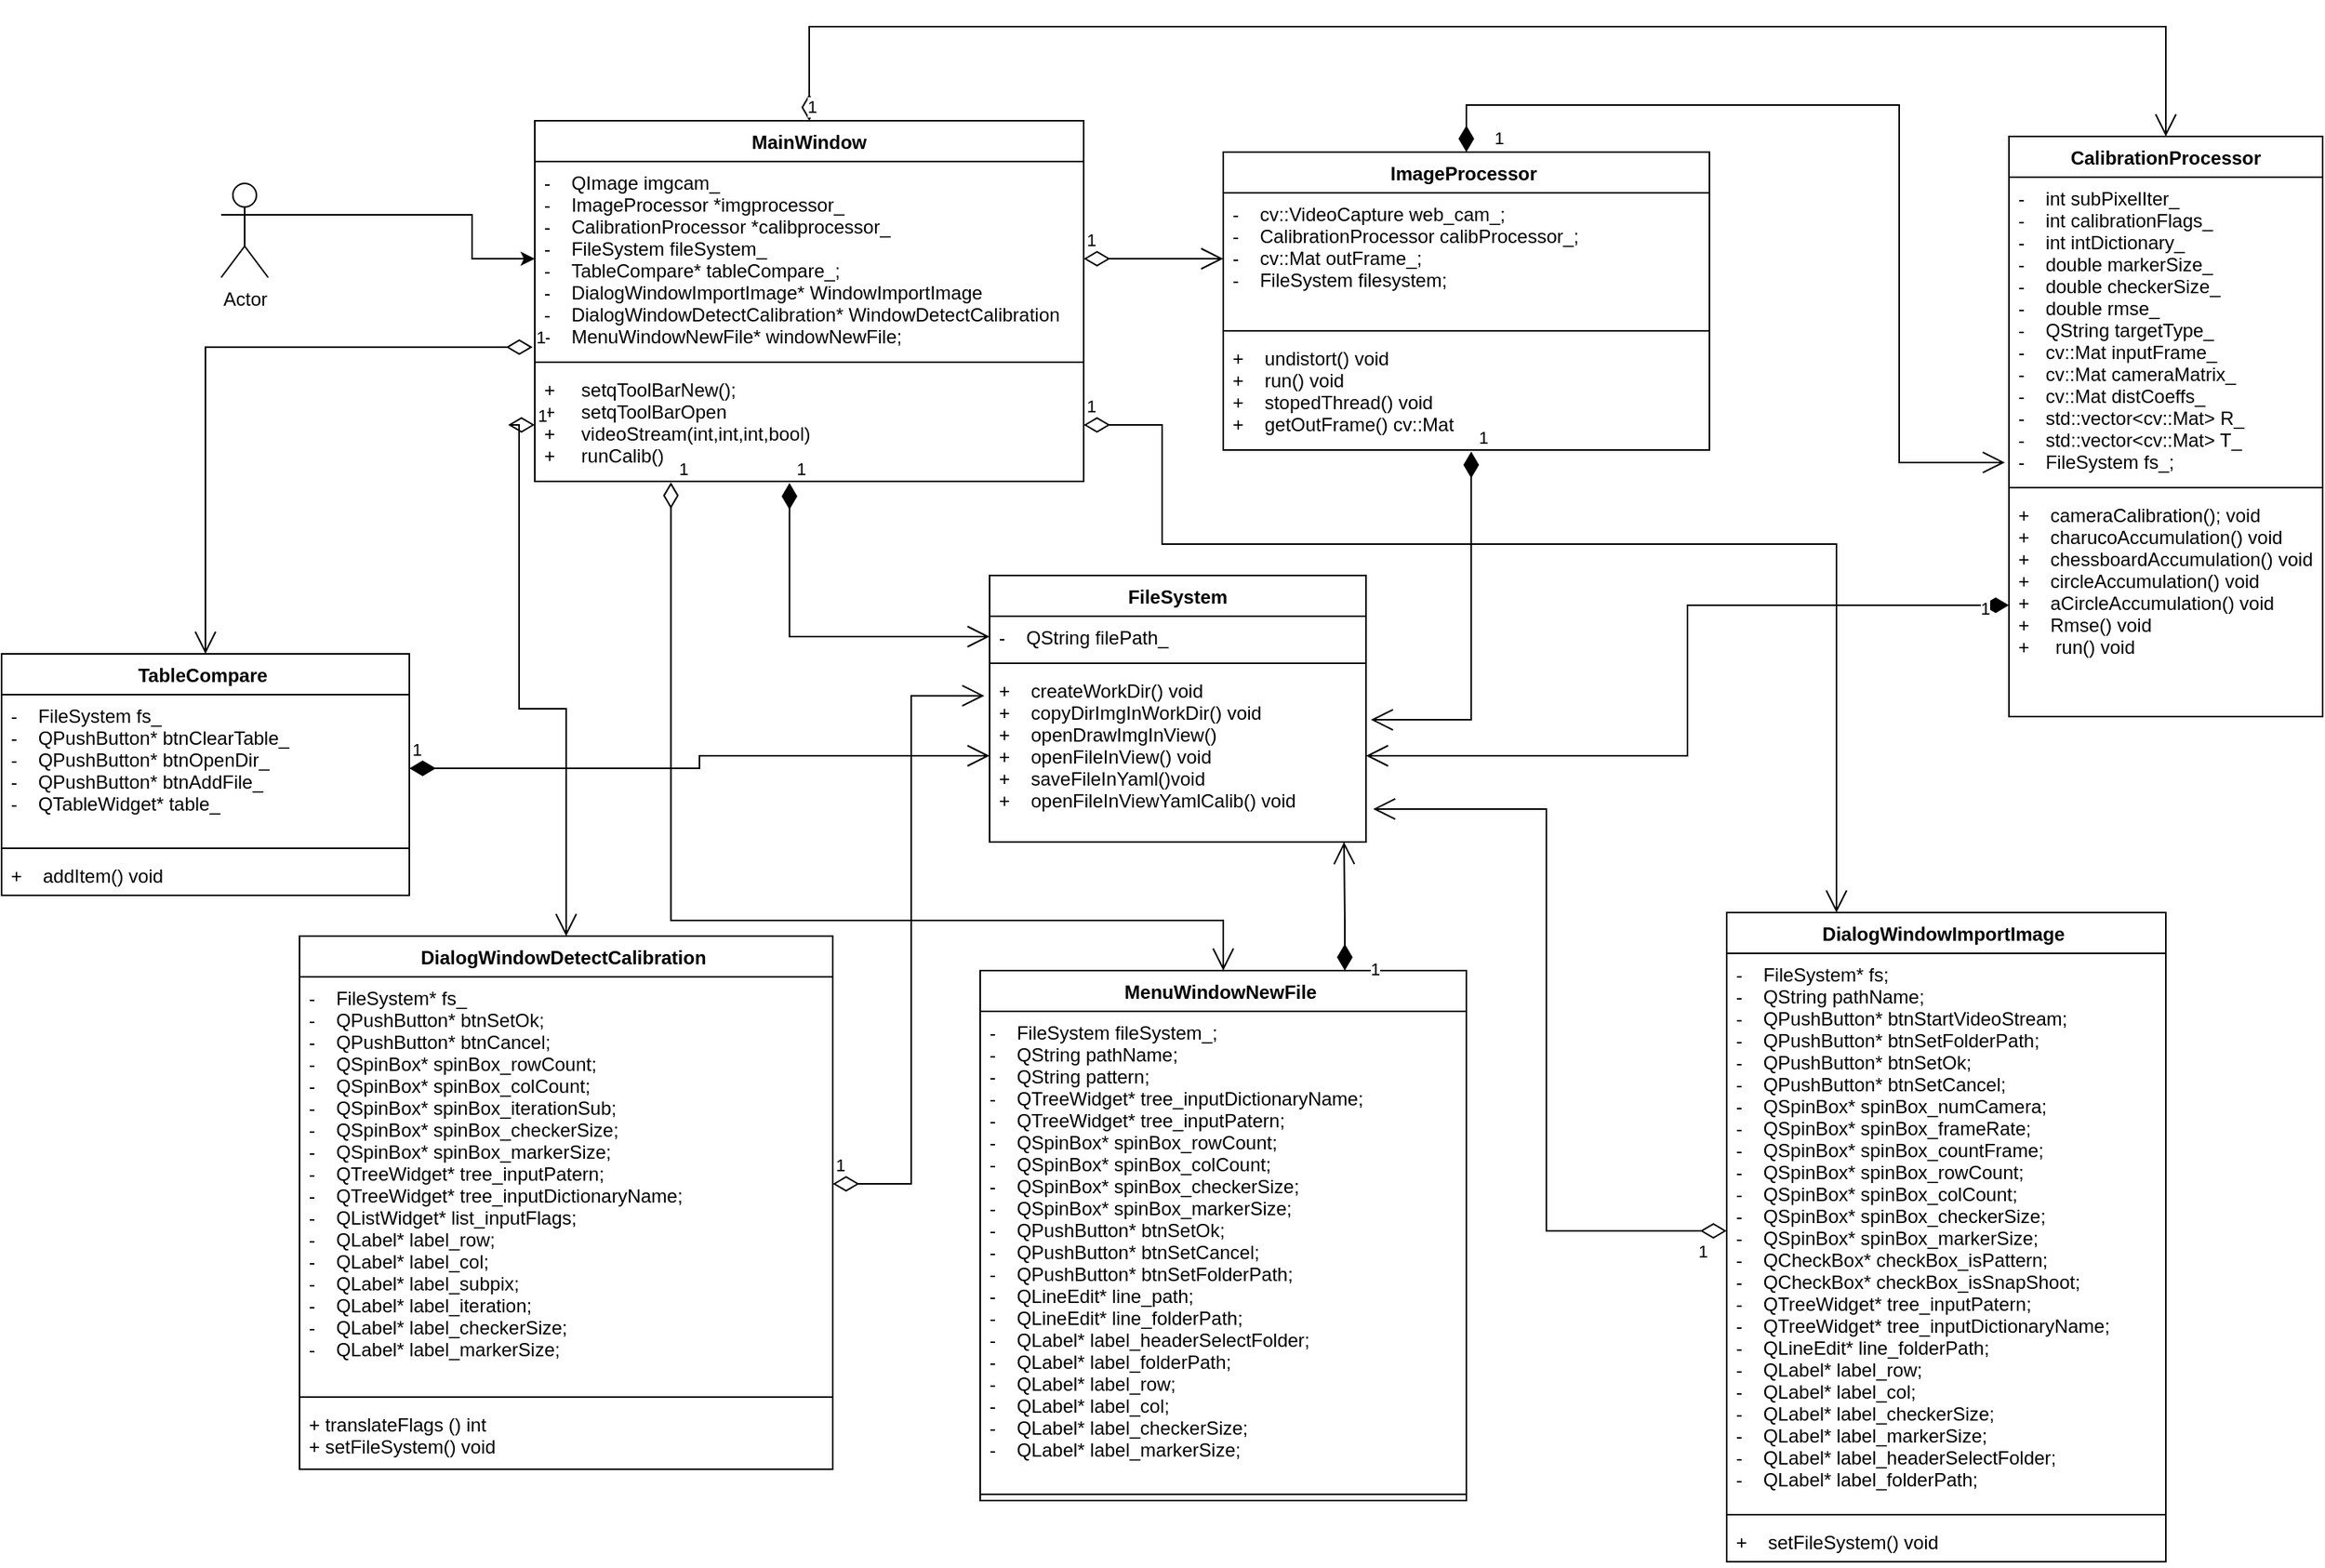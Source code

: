 <mxfile version="15.8.7" type="device"><diagram id="C5RBs43oDa-KdzZeNtuy" name="Page-1"><mxGraphModel dx="3191" dy="2539" grid="1" gridSize="10" guides="1" tooltips="1" connect="1" arrows="1" fold="1" page="1" pageScale="1" pageWidth="827" pageHeight="1169" math="0" shadow="0"><root><mxCell id="WIyWlLk6GJQsqaUBKTNV-0"/><mxCell id="WIyWlLk6GJQsqaUBKTNV-1" parent="WIyWlLk6GJQsqaUBKTNV-0"/><mxCell id="bWYFZgmnqUVINQjX4Xwm-0" value="MainWindow" style="swimlane;fontStyle=1;align=center;verticalAlign=top;childLayout=stackLayout;horizontal=1;startSize=26;horizontalStack=0;resizeParent=1;resizeParentMax=0;resizeLast=0;collapsible=1;marginBottom=0;" vertex="1" parent="WIyWlLk6GJQsqaUBKTNV-1"><mxGeometry x="-180" y="10" width="350" height="230" as="geometry"/></mxCell><mxCell id="bWYFZgmnqUVINQjX4Xwm-1" value="-    QImage imgcam_&#10;-    ImageProcessor *imgprocessor_ &#10;-    CalibrationProcessor *calibprocessor_&#10;-    FileSystem fileSystem_&#10;-    TableCompare* tableCompare_;&#10;-    DialogWindowImportImage* WindowImportImage&#10;-    DialogWindowDetectCalibration* WindowDetectCalibration&#10;-    MenuWindowNewFile* windowNewFile;" style="text;strokeColor=none;fillColor=none;align=left;verticalAlign=top;spacingLeft=4;spacingRight=4;overflow=hidden;rotatable=0;points=[[0,0.5],[1,0.5]];portConstraint=eastwest;" vertex="1" parent="bWYFZgmnqUVINQjX4Xwm-0"><mxGeometry y="26" width="350" height="124" as="geometry"/></mxCell><mxCell id="bWYFZgmnqUVINQjX4Xwm-2" value="" style="line;strokeWidth=1;fillColor=none;align=left;verticalAlign=middle;spacingTop=-1;spacingLeft=3;spacingRight=3;rotatable=0;labelPosition=right;points=[];portConstraint=eastwest;" vertex="1" parent="bWYFZgmnqUVINQjX4Xwm-0"><mxGeometry y="150" width="350" height="8" as="geometry"/></mxCell><mxCell id="bWYFZgmnqUVINQjX4Xwm-3" value="+     setqToolBarNew();&#10;+     setqToolBarOpen&#10;+     videoStream(int,int,int,bool)&#10;+     runCalib()" style="text;strokeColor=none;fillColor=none;align=left;verticalAlign=top;spacingLeft=4;spacingRight=4;overflow=hidden;rotatable=0;points=[[0,0.5],[1,0.5]];portConstraint=eastwest;" vertex="1" parent="bWYFZgmnqUVINQjX4Xwm-0"><mxGeometry y="158" width="350" height="72" as="geometry"/></mxCell><mxCell id="bWYFZgmnqUVINQjX4Xwm-4" value="FileSystem" style="swimlane;fontStyle=1;align=center;verticalAlign=top;childLayout=stackLayout;horizontal=1;startSize=26;horizontalStack=0;resizeParent=1;resizeParentMax=0;resizeLast=0;collapsible=1;marginBottom=0;" vertex="1" parent="WIyWlLk6GJQsqaUBKTNV-1"><mxGeometry x="110" y="300" width="240" height="170" as="geometry"/></mxCell><mxCell id="bWYFZgmnqUVINQjX4Xwm-5" value="-    QString filePath_" style="text;strokeColor=none;fillColor=none;align=left;verticalAlign=top;spacingLeft=4;spacingRight=4;overflow=hidden;rotatable=0;points=[[0,0.5],[1,0.5]];portConstraint=eastwest;" vertex="1" parent="bWYFZgmnqUVINQjX4Xwm-4"><mxGeometry y="26" width="240" height="26" as="geometry"/></mxCell><mxCell id="bWYFZgmnqUVINQjX4Xwm-6" value="" style="line;strokeWidth=1;fillColor=none;align=left;verticalAlign=middle;spacingTop=-1;spacingLeft=3;spacingRight=3;rotatable=0;labelPosition=right;points=[];portConstraint=eastwest;" vertex="1" parent="bWYFZgmnqUVINQjX4Xwm-4"><mxGeometry y="52" width="240" height="8" as="geometry"/></mxCell><mxCell id="bWYFZgmnqUVINQjX4Xwm-7" value="+    createWorkDir() void&#10;+    copyDirImgInWorkDir() void&#10;+    openDrawImgInView()&#10;+    openFileInView() void&#10;+    saveFileInYaml()void&#10;+    openFileInViewYamlCalib() void" style="text;strokeColor=none;fillColor=none;align=left;verticalAlign=top;spacingLeft=4;spacingRight=4;overflow=hidden;rotatable=0;points=[[0,0.5],[1,0.5]];portConstraint=eastwest;" vertex="1" parent="bWYFZgmnqUVINQjX4Xwm-4"><mxGeometry y="60" width="240" height="110" as="geometry"/></mxCell><mxCell id="bWYFZgmnqUVINQjX4Xwm-8" value="CalibrationProcessor" style="swimlane;fontStyle=1;align=center;verticalAlign=top;childLayout=stackLayout;horizontal=1;startSize=26;horizontalStack=0;resizeParent=1;resizeParentMax=0;resizeLast=0;collapsible=1;marginBottom=0;" vertex="1" parent="WIyWlLk6GJQsqaUBKTNV-1"><mxGeometry x="760" y="20" width="200" height="370" as="geometry"/></mxCell><mxCell id="bWYFZgmnqUVINQjX4Xwm-9" value="-    int subPixelIter_&#10;-    int calibrationFlags_&#10;-    int intDictionary_&#10;-    double markerSize_&#10;-    double checkerSize_&#10;-    double rmse_&#10;-    QString targetType_&#10;-    cv::Mat inputFrame_&#10;-    cv::Mat cameraMatrix_&#10;-    cv::Mat distCoeffs_&#10;-    std::vector&lt;cv::Mat&gt; R_&#10;-    std::vector&lt;cv::Mat&gt; T_&#10;-    FileSystem fs_;" style="text;strokeColor=none;fillColor=none;align=left;verticalAlign=top;spacingLeft=4;spacingRight=4;overflow=hidden;rotatable=0;points=[[0,0.5],[1,0.5]];portConstraint=eastwest;" vertex="1" parent="bWYFZgmnqUVINQjX4Xwm-8"><mxGeometry y="26" width="200" height="194" as="geometry"/></mxCell><mxCell id="bWYFZgmnqUVINQjX4Xwm-10" value="" style="line;strokeWidth=1;fillColor=none;align=left;verticalAlign=middle;spacingTop=-1;spacingLeft=3;spacingRight=3;rotatable=0;labelPosition=right;points=[];portConstraint=eastwest;" vertex="1" parent="bWYFZgmnqUVINQjX4Xwm-8"><mxGeometry y="220" width="200" height="8" as="geometry"/></mxCell><mxCell id="bWYFZgmnqUVINQjX4Xwm-11" value="+    cameraCalibration(); void&#10;+    charucoAccumulation() void&#10;+    chessboardAccumulation() void&#10;+    circleAccumulation() void&#10;+    aCircleAccumulation() void&#10;+    Rmse() void&#10;+     run() void" style="text;strokeColor=none;fillColor=none;align=left;verticalAlign=top;spacingLeft=4;spacingRight=4;overflow=hidden;rotatable=0;points=[[0,0.5],[1,0.5]];portConstraint=eastwest;" vertex="1" parent="bWYFZgmnqUVINQjX4Xwm-8"><mxGeometry y="228" width="200" height="142" as="geometry"/></mxCell><mxCell id="bWYFZgmnqUVINQjX4Xwm-12" value="ImageProcessor " style="swimlane;fontStyle=1;align=center;verticalAlign=top;childLayout=stackLayout;horizontal=1;startSize=26;horizontalStack=0;resizeParent=1;resizeParentMax=0;resizeLast=0;collapsible=1;marginBottom=0;" vertex="1" parent="WIyWlLk6GJQsqaUBKTNV-1"><mxGeometry x="259" y="30" width="310" height="190" as="geometry"/></mxCell><mxCell id="bWYFZgmnqUVINQjX4Xwm-13" value="-    cv::VideoCapture web_cam_;&#10;-    CalibrationProcessor calibProcessor_;&#10;-    cv::Mat outFrame_;&#10;-    FileSystem filesystem;" style="text;strokeColor=none;fillColor=none;align=left;verticalAlign=top;spacingLeft=4;spacingRight=4;overflow=hidden;rotatable=0;points=[[0,0.5],[1,0.5]];portConstraint=eastwest;" vertex="1" parent="bWYFZgmnqUVINQjX4Xwm-12"><mxGeometry y="26" width="310" height="84" as="geometry"/></mxCell><mxCell id="bWYFZgmnqUVINQjX4Xwm-14" value="" style="line;strokeWidth=1;fillColor=none;align=left;verticalAlign=middle;spacingTop=-1;spacingLeft=3;spacingRight=3;rotatable=0;labelPosition=right;points=[];portConstraint=eastwest;" vertex="1" parent="bWYFZgmnqUVINQjX4Xwm-12"><mxGeometry y="110" width="310" height="8" as="geometry"/></mxCell><mxCell id="bWYFZgmnqUVINQjX4Xwm-15" value="+    undistort() void&#10;+    run() void&#10;+    stopedThread() void&#10;+    getOutFrame() cv::Mat " style="text;strokeColor=none;fillColor=none;align=left;verticalAlign=top;spacingLeft=4;spacingRight=4;overflow=hidden;rotatable=0;points=[[0,0.5],[1,0.5]];portConstraint=eastwest;" vertex="1" parent="bWYFZgmnqUVINQjX4Xwm-12"><mxGeometry y="118" width="310" height="72" as="geometry"/></mxCell><mxCell id="bWYFZgmnqUVINQjX4Xwm-16" value="TableCompare " style="swimlane;fontStyle=1;align=center;verticalAlign=top;childLayout=stackLayout;horizontal=1;startSize=26;horizontalStack=0;resizeParent=1;resizeParentMax=0;resizeLast=0;collapsible=1;marginBottom=0;" vertex="1" parent="WIyWlLk6GJQsqaUBKTNV-1"><mxGeometry x="-520" y="350" width="260" height="154" as="geometry"/></mxCell><mxCell id="bWYFZgmnqUVINQjX4Xwm-17" value="-    FileSystem fs_&#10;-    QPushButton* btnClearTable_&#10;-    QPushButton* btnOpenDir_&#10;-    QPushButton* btnAddFile_&#10;-    QTableWidget* table_" style="text;strokeColor=none;fillColor=none;align=left;verticalAlign=top;spacingLeft=4;spacingRight=4;overflow=hidden;rotatable=0;points=[[0,0.5],[1,0.5]];portConstraint=eastwest;" vertex="1" parent="bWYFZgmnqUVINQjX4Xwm-16"><mxGeometry y="26" width="260" height="94" as="geometry"/></mxCell><mxCell id="bWYFZgmnqUVINQjX4Xwm-18" value="" style="line;strokeWidth=1;fillColor=none;align=left;verticalAlign=middle;spacingTop=-1;spacingLeft=3;spacingRight=3;rotatable=0;labelPosition=right;points=[];portConstraint=eastwest;" vertex="1" parent="bWYFZgmnqUVINQjX4Xwm-16"><mxGeometry y="120" width="260" height="8" as="geometry"/></mxCell><mxCell id="bWYFZgmnqUVINQjX4Xwm-19" value="+    addItem() void" style="text;strokeColor=none;fillColor=none;align=left;verticalAlign=top;spacingLeft=4;spacingRight=4;overflow=hidden;rotatable=0;points=[[0,0.5],[1,0.5]];portConstraint=eastwest;" vertex="1" parent="bWYFZgmnqUVINQjX4Xwm-16"><mxGeometry y="128" width="260" height="26" as="geometry"/></mxCell><mxCell id="bWYFZgmnqUVINQjX4Xwm-20" value="DialogWindowImportImage " style="swimlane;fontStyle=1;align=center;verticalAlign=top;childLayout=stackLayout;horizontal=1;startSize=26;horizontalStack=0;resizeParent=1;resizeParentMax=0;resizeLast=0;collapsible=1;marginBottom=0;" vertex="1" parent="WIyWlLk6GJQsqaUBKTNV-1"><mxGeometry x="580" y="515" width="280" height="414" as="geometry"/></mxCell><mxCell id="bWYFZgmnqUVINQjX4Xwm-21" value="-    FileSystem* fs;&#10;-    QString pathName;&#10;-    QPushButton* btnStartVideoStream;&#10;-    QPushButton* btnSetFolderPath;&#10;-    QPushButton* btnSetOk;&#10;-    QPushButton* btnSetCancel;&#10;-    QSpinBox* spinBox_numCamera;&#10;-    QSpinBox* spinBox_frameRate;&#10;-    QSpinBox* spinBox_countFrame;&#10;-    QSpinBox* spinBox_rowCount;&#10;-    QSpinBox* spinBox_colCount;&#10;-    QSpinBox* spinBox_checkerSize;&#10;-    QSpinBox* spinBox_markerSize;&#10;-    QCheckBox* checkBox_isPattern;&#10;-    QCheckBox* checkBox_isSnapShoot;&#10;-    QTreeWidget* tree_inputPatern;&#10;-    QTreeWidget* tree_inputDictionaryName;&#10;-    QLineEdit* line_folderPath;&#10;-    QLabel* label_row;&#10;-    QLabel* label_col;&#10;-    QLabel* label_checkerSize;&#10;-    QLabel* label_markerSize;&#10;-    QLabel* label_headerSelectFolder;&#10;-    QLabel* label_folderPath;" style="text;strokeColor=none;fillColor=none;align=left;verticalAlign=top;spacingLeft=4;spacingRight=4;overflow=hidden;rotatable=0;points=[[0,0.5],[1,0.5]];portConstraint=eastwest;" vertex="1" parent="bWYFZgmnqUVINQjX4Xwm-20"><mxGeometry y="26" width="280" height="354" as="geometry"/></mxCell><mxCell id="bWYFZgmnqUVINQjX4Xwm-22" value="" style="line;strokeWidth=1;fillColor=none;align=left;verticalAlign=middle;spacingTop=-1;spacingLeft=3;spacingRight=3;rotatable=0;labelPosition=right;points=[];portConstraint=eastwest;" vertex="1" parent="bWYFZgmnqUVINQjX4Xwm-20"><mxGeometry y="380" width="280" height="8" as="geometry"/></mxCell><mxCell id="bWYFZgmnqUVINQjX4Xwm-23" value="+    setFileSystem() void" style="text;strokeColor=none;fillColor=none;align=left;verticalAlign=top;spacingLeft=4;spacingRight=4;overflow=hidden;rotatable=0;points=[[0,0.5],[1,0.5]];portConstraint=eastwest;" vertex="1" parent="bWYFZgmnqUVINQjX4Xwm-20"><mxGeometry y="388" width="280" height="26" as="geometry"/></mxCell><mxCell id="bWYFZgmnqUVINQjX4Xwm-24" value="DialogWindowDetectCalibration " style="swimlane;fontStyle=1;align=center;verticalAlign=top;childLayout=stackLayout;horizontal=1;startSize=26;horizontalStack=0;resizeParent=1;resizeParentMax=0;resizeLast=0;collapsible=1;marginBottom=0;" vertex="1" parent="WIyWlLk6GJQsqaUBKTNV-1"><mxGeometry x="-330" y="530" width="340" height="340" as="geometry"/></mxCell><mxCell id="bWYFZgmnqUVINQjX4Xwm-25" value="-    FileSystem* fs_&#10;-    QPushButton* btnSetOk;&#10;-    QPushButton* btnCancel;&#10;-    QSpinBox* spinBox_rowCount;&#10;-    QSpinBox* spinBox_colCount;&#10;-    QSpinBox* spinBox_iterationSub;&#10;-    QSpinBox* spinBox_checkerSize;&#10;-    QSpinBox* spinBox_markerSize;&#10;-    QTreeWidget* tree_inputPatern;&#10;-    QTreeWidget* tree_inputDictionaryName;&#10;-    QListWidget* list_inputFlags;&#10;-    QLabel* label_row;&#10;-    QLabel* label_col;&#10;-    QLabel* label_subpix;&#10;-    QLabel* label_iteration;&#10;-    QLabel* label_checkerSize;&#10;-    QLabel* label_markerSize;&#10;&#10;" style="text;strokeColor=none;fillColor=none;align=left;verticalAlign=top;spacingLeft=4;spacingRight=4;overflow=hidden;rotatable=0;points=[[0,0.5],[1,0.5]];portConstraint=eastwest;" vertex="1" parent="bWYFZgmnqUVINQjX4Xwm-24"><mxGeometry y="26" width="340" height="264" as="geometry"/></mxCell><mxCell id="bWYFZgmnqUVINQjX4Xwm-26" value="" style="line;strokeWidth=1;fillColor=none;align=left;verticalAlign=middle;spacingTop=-1;spacingLeft=3;spacingRight=3;rotatable=0;labelPosition=right;points=[];portConstraint=eastwest;" vertex="1" parent="bWYFZgmnqUVINQjX4Xwm-24"><mxGeometry y="290" width="340" height="8" as="geometry"/></mxCell><mxCell id="bWYFZgmnqUVINQjX4Xwm-27" value="+ translateFlags () int&#10;+ setFileSystem() void&#10;&#10;" style="text;strokeColor=none;fillColor=none;align=left;verticalAlign=top;spacingLeft=4;spacingRight=4;overflow=hidden;rotatable=0;points=[[0,0.5],[1,0.5]];portConstraint=eastwest;" vertex="1" parent="bWYFZgmnqUVINQjX4Xwm-24"><mxGeometry y="298" width="340" height="42" as="geometry"/></mxCell><mxCell id="bWYFZgmnqUVINQjX4Xwm-28" value="MenuWindowNewFile " style="swimlane;fontStyle=1;align=center;verticalAlign=top;childLayout=stackLayout;horizontal=1;startSize=26;horizontalStack=0;resizeParent=1;resizeParentMax=0;resizeLast=0;collapsible=1;marginBottom=0;" vertex="1" parent="WIyWlLk6GJQsqaUBKTNV-1"><mxGeometry x="104" y="552" width="310" height="338" as="geometry"/></mxCell><mxCell id="bWYFZgmnqUVINQjX4Xwm-29" value="-    FileSystem fileSystem_;&#10;-    QString pathName;&#10;-    QString pattern;&#10;-    QTreeWidget* tree_inputDictionaryName;&#10;-    QTreeWidget* tree_inputPatern;&#10;-    QSpinBox* spinBox_rowCount;&#10;-    QSpinBox* spinBox_colCount;&#10;-    QSpinBox* spinBox_checkerSize;&#10;-    QSpinBox* spinBox_markerSize;&#10;-    QPushButton* btnSetOk;&#10;-    QPushButton* btnSetCancel;&#10;-    QPushButton* btnSetFolderPath;&#10;-    QLineEdit* line_path;&#10;-    QLineEdit* line_folderPath;&#10;-    QLabel* label_headerSelectFolder;&#10;-    QLabel* label_folderPath;&#10;-    QLabel* label_row;&#10;-    QLabel* label_col;&#10;-    QLabel* label_checkerSize;&#10;-    QLabel* label_markerSize;" style="text;strokeColor=none;fillColor=none;align=left;verticalAlign=top;spacingLeft=4;spacingRight=4;overflow=hidden;rotatable=0;points=[[0,0.5],[1,0.5]];portConstraint=eastwest;" vertex="1" parent="bWYFZgmnqUVINQjX4Xwm-28"><mxGeometry y="26" width="310" height="304" as="geometry"/></mxCell><mxCell id="bWYFZgmnqUVINQjX4Xwm-30" value="" style="line;strokeWidth=1;fillColor=none;align=left;verticalAlign=middle;spacingTop=-1;spacingLeft=3;spacingRight=3;rotatable=0;labelPosition=right;points=[];portConstraint=eastwest;" vertex="1" parent="bWYFZgmnqUVINQjX4Xwm-28"><mxGeometry y="330" width="310" height="8" as="geometry"/></mxCell><mxCell id="bWYFZgmnqUVINQjX4Xwm-35" style="edgeStyle=orthogonalEdgeStyle;rounded=0;orthogonalLoop=1;jettySize=auto;html=1;exitX=1;exitY=0.333;exitDx=0;exitDy=0;exitPerimeter=0;entryX=0;entryY=0.5;entryDx=0;entryDy=0;" edge="1" parent="WIyWlLk6GJQsqaUBKTNV-1" source="bWYFZgmnqUVINQjX4Xwm-32" target="bWYFZgmnqUVINQjX4Xwm-1"><mxGeometry relative="1" as="geometry"><Array as="points"><mxPoint x="-220" y="70"/><mxPoint x="-220" y="98"/></Array></mxGeometry></mxCell><mxCell id="bWYFZgmnqUVINQjX4Xwm-32" value="Actor" style="shape=umlActor;verticalLabelPosition=bottom;verticalAlign=top;html=1;" vertex="1" parent="WIyWlLk6GJQsqaUBKTNV-1"><mxGeometry x="-380" y="50" width="30" height="60" as="geometry"/></mxCell><mxCell id="bWYFZgmnqUVINQjX4Xwm-36" value="1" style="endArrow=open;html=1;endSize=12;startArrow=diamondThin;startSize=14;startFill=1;edgeStyle=orthogonalEdgeStyle;align=left;verticalAlign=bottom;rounded=0;exitX=0.464;exitY=1.014;exitDx=0;exitDy=0;exitPerimeter=0;" edge="1" parent="WIyWlLk6GJQsqaUBKTNV-1" source="bWYFZgmnqUVINQjX4Xwm-3" target="bWYFZgmnqUVINQjX4Xwm-5"><mxGeometry x="-1" y="3" relative="1" as="geometry"><mxPoint x="160" y="250" as="sourcePoint"/><mxPoint x="320" y="250" as="targetPoint"/></mxGeometry></mxCell><mxCell id="bWYFZgmnqUVINQjX4Xwm-43" value="1" style="endArrow=open;html=1;endSize=12;startArrow=diamondThin;startSize=14;startFill=1;edgeStyle=orthogonalEdgeStyle;align=left;verticalAlign=bottom;rounded=0;exitX=0.51;exitY=1.014;exitDx=0;exitDy=0;exitPerimeter=0;entryX=1.013;entryY=0.291;entryDx=0;entryDy=0;entryPerimeter=0;" edge="1" parent="WIyWlLk6GJQsqaUBKTNV-1" source="bWYFZgmnqUVINQjX4Xwm-15" target="bWYFZgmnqUVINQjX4Xwm-7"><mxGeometry x="-1" y="3" relative="1" as="geometry"><mxPoint x="480" y="360" as="sourcePoint"/><mxPoint x="640" y="360" as="targetPoint"/></mxGeometry></mxCell><mxCell id="bWYFZgmnqUVINQjX4Xwm-44" value="1" style="endArrow=open;html=1;endSize=12;startArrow=diamondThin;startSize=14;startFill=1;edgeStyle=orthogonalEdgeStyle;align=left;verticalAlign=bottom;rounded=0;exitX=0.5;exitY=0;exitDx=0;exitDy=0;entryX=-0.013;entryY=0.938;entryDx=0;entryDy=0;entryPerimeter=0;" edge="1" parent="WIyWlLk6GJQsqaUBKTNV-1" source="bWYFZgmnqUVINQjX4Xwm-12" target="bWYFZgmnqUVINQjX4Xwm-9"><mxGeometry x="-1" y="-16" relative="1" as="geometry"><mxPoint x="420" y="-50" as="sourcePoint"/><mxPoint x="580" y="-50" as="targetPoint"/><Array as="points"><mxPoint x="414"/><mxPoint x="690"/><mxPoint x="690" y="228"/></Array><mxPoint as="offset"/></mxGeometry></mxCell><mxCell id="bWYFZgmnqUVINQjX4Xwm-46" value="1" style="endArrow=open;html=1;endSize=12;startArrow=diamondThin;startSize=14;startFill=1;edgeStyle=orthogonalEdgeStyle;align=left;verticalAlign=bottom;rounded=0;exitX=0;exitY=0.5;exitDx=0;exitDy=0;" edge="1" parent="WIyWlLk6GJQsqaUBKTNV-1" source="bWYFZgmnqUVINQjX4Xwm-11" target="bWYFZgmnqUVINQjX4Xwm-7"><mxGeometry x="-0.921" y="11" relative="1" as="geometry"><mxPoint x="670" y="420" as="sourcePoint"/><mxPoint x="830" y="420" as="targetPoint"/><mxPoint as="offset"/></mxGeometry></mxCell><mxCell id="bWYFZgmnqUVINQjX4Xwm-47" value="1" style="endArrow=open;html=1;endSize=12;startArrow=diamondThin;startSize=14;startFill=0;edgeStyle=orthogonalEdgeStyle;align=left;verticalAlign=bottom;rounded=0;exitX=-0.004;exitY=0.955;exitDx=0;exitDy=0;exitPerimeter=0;entryX=0.5;entryY=0;entryDx=0;entryDy=0;" edge="1" parent="WIyWlLk6GJQsqaUBKTNV-1" source="bWYFZgmnqUVINQjX4Xwm-1" target="bWYFZgmnqUVINQjX4Xwm-16"><mxGeometry x="-1" y="3" relative="1" as="geometry"><mxPoint x="-430" y="270" as="sourcePoint"/><mxPoint x="-270" y="270" as="targetPoint"/></mxGeometry></mxCell><mxCell id="bWYFZgmnqUVINQjX4Xwm-48" value="1" style="endArrow=open;html=1;endSize=12;startArrow=diamondThin;startSize=14;startFill=1;edgeStyle=orthogonalEdgeStyle;align=left;verticalAlign=bottom;rounded=0;exitX=1;exitY=0.5;exitDx=0;exitDy=0;entryX=0;entryY=0.5;entryDx=0;entryDy=0;" edge="1" parent="WIyWlLk6GJQsqaUBKTNV-1" source="bWYFZgmnqUVINQjX4Xwm-17" target="bWYFZgmnqUVINQjX4Xwm-7"><mxGeometry x="-1" y="3" relative="1" as="geometry"><mxPoint x="-30" y="480" as="sourcePoint"/><mxPoint x="130" y="480" as="targetPoint"/></mxGeometry></mxCell><mxCell id="bWYFZgmnqUVINQjX4Xwm-49" value="1" style="endArrow=open;html=1;endSize=12;startArrow=diamondThin;startSize=14;startFill=0;edgeStyle=orthogonalEdgeStyle;align=left;verticalAlign=bottom;rounded=0;exitX=1;exitY=0.5;exitDx=0;exitDy=0;entryX=0;entryY=0.5;entryDx=0;entryDy=0;" edge="1" parent="WIyWlLk6GJQsqaUBKTNV-1" source="bWYFZgmnqUVINQjX4Xwm-1" target="bWYFZgmnqUVINQjX4Xwm-13"><mxGeometry x="-1" y="3" relative="1" as="geometry"><mxPoint x="210" y="180" as="sourcePoint"/><mxPoint x="370" y="180" as="targetPoint"/></mxGeometry></mxCell><mxCell id="bWYFZgmnqUVINQjX4Xwm-50" value="1" style="endArrow=open;html=1;endSize=12;startArrow=diamondThin;startSize=14;startFill=0;edgeStyle=orthogonalEdgeStyle;align=left;verticalAlign=bottom;rounded=0;exitX=0.5;exitY=0;exitDx=0;exitDy=0;entryX=0.5;entryY=0;entryDx=0;entryDy=0;" edge="1" parent="WIyWlLk6GJQsqaUBKTNV-1" source="bWYFZgmnqUVINQjX4Xwm-0" target="bWYFZgmnqUVINQjX4Xwm-8"><mxGeometry x="-1" y="3" relative="1" as="geometry"><mxPoint x="80" y="-80" as="sourcePoint"/><mxPoint x="240" y="-80" as="targetPoint"/><Array as="points"><mxPoint x="-5" y="-50"/><mxPoint x="860" y="-50"/></Array></mxGeometry></mxCell><mxCell id="bWYFZgmnqUVINQjX4Xwm-52" value="1" style="endArrow=open;html=1;endSize=12;startArrow=diamondThin;startSize=14;startFill=0;edgeStyle=orthogonalEdgeStyle;align=left;verticalAlign=bottom;rounded=0;exitX=0;exitY=0.5;exitDx=0;exitDy=0;entryX=0.5;entryY=0;entryDx=0;entryDy=0;" edge="1" parent="WIyWlLk6GJQsqaUBKTNV-1" source="bWYFZgmnqUVINQjX4Xwm-3" target="bWYFZgmnqUVINQjX4Xwm-24"><mxGeometry x="-1" y="3" relative="1" as="geometry"><mxPoint x="-120" y="360" as="sourcePoint"/><mxPoint x="40" y="360" as="targetPoint"/></mxGeometry></mxCell><mxCell id="bWYFZgmnqUVINQjX4Xwm-53" value="1" style="endArrow=open;html=1;endSize=12;startArrow=diamondThin;startSize=14;startFill=0;edgeStyle=orthogonalEdgeStyle;align=left;verticalAlign=bottom;rounded=0;exitX=1;exitY=0.5;exitDx=0;exitDy=0;entryX=-0.014;entryY=0.152;entryDx=0;entryDy=0;entryPerimeter=0;" edge="1" parent="WIyWlLk6GJQsqaUBKTNV-1" source="bWYFZgmnqUVINQjX4Xwm-25" target="bWYFZgmnqUVINQjX4Xwm-7"><mxGeometry x="-1" y="3" relative="1" as="geometry"><mxPoint x="170" y="740" as="sourcePoint"/><mxPoint x="330" y="740" as="targetPoint"/></mxGeometry></mxCell><mxCell id="bWYFZgmnqUVINQjX4Xwm-54" value="1" style="endArrow=open;html=1;endSize=12;startArrow=diamondThin;startSize=14;startFill=0;edgeStyle=orthogonalEdgeStyle;align=left;verticalAlign=bottom;rounded=0;exitX=0.248;exitY=1.008;exitDx=0;exitDy=0;exitPerimeter=0;entryX=0.5;entryY=0;entryDx=0;entryDy=0;" edge="1" parent="WIyWlLk6GJQsqaUBKTNV-1" source="bWYFZgmnqUVINQjX4Xwm-3" target="bWYFZgmnqUVINQjX4Xwm-28"><mxGeometry x="-1" y="3" relative="1" as="geometry"><mxPoint x="200" y="540" as="sourcePoint"/><mxPoint x="360" y="540" as="targetPoint"/><Array as="points"><mxPoint x="-93" y="520"/><mxPoint x="259" y="520"/></Array></mxGeometry></mxCell><mxCell id="bWYFZgmnqUVINQjX4Xwm-58" value="1" style="endArrow=open;html=1;endSize=12;startArrow=diamondThin;startSize=14;startFill=0;edgeStyle=orthogonalEdgeStyle;align=left;verticalAlign=bottom;rounded=0;exitX=1;exitY=0.5;exitDx=0;exitDy=0;entryX=0.25;entryY=0;entryDx=0;entryDy=0;" edge="1" parent="WIyWlLk6GJQsqaUBKTNV-1" source="bWYFZgmnqUVINQjX4Xwm-3" target="bWYFZgmnqUVINQjX4Xwm-20"><mxGeometry x="-1" y="3" relative="1" as="geometry"><mxPoint x="670" y="420" as="sourcePoint"/><mxPoint x="830" y="420" as="targetPoint"/><Array as="points"><mxPoint x="220" y="204"/><mxPoint x="220" y="280"/><mxPoint x="650" y="280"/></Array></mxGeometry></mxCell><mxCell id="bWYFZgmnqUVINQjX4Xwm-57" value="1" style="endArrow=open;html=1;endSize=12;startArrow=diamondThin;startSize=14;startFill=0;edgeStyle=orthogonalEdgeStyle;align=left;verticalAlign=bottom;rounded=0;exitX=0;exitY=0.5;exitDx=0;exitDy=0;entryX=1.019;entryY=0.809;entryDx=0;entryDy=0;entryPerimeter=0;" edge="1" parent="WIyWlLk6GJQsqaUBKTNV-1" source="bWYFZgmnqUVINQjX4Xwm-21" target="bWYFZgmnqUVINQjX4Xwm-7"><mxGeometry x="-0.919" y="22" relative="1" as="geometry"><mxPoint x="430" y="560" as="sourcePoint"/><mxPoint x="590" y="560" as="targetPoint"/><mxPoint as="offset"/></mxGeometry></mxCell><mxCell id="bWYFZgmnqUVINQjX4Xwm-56" value="1" style="endArrow=open;html=1;endSize=12;startArrow=diamondThin;startSize=14;startFill=1;edgeStyle=orthogonalEdgeStyle;align=left;verticalAlign=bottom;rounded=0;exitX=0.75;exitY=0;exitDx=0;exitDy=0;" edge="1" parent="WIyWlLk6GJQsqaUBKTNV-1" source="bWYFZgmnqUVINQjX4Xwm-28" target="bWYFZgmnqUVINQjX4Xwm-7"><mxGeometry x="-1" y="-16" relative="1" as="geometry"><mxPoint x="550" y="840" as="sourcePoint"/><mxPoint x="710" y="840" as="targetPoint"/><Array as="points"><mxPoint x="336" y="520"/><mxPoint x="336" y="520"/></Array><mxPoint x="-2" y="8" as="offset"/></mxGeometry></mxCell></root></mxGraphModel></diagram></mxfile>